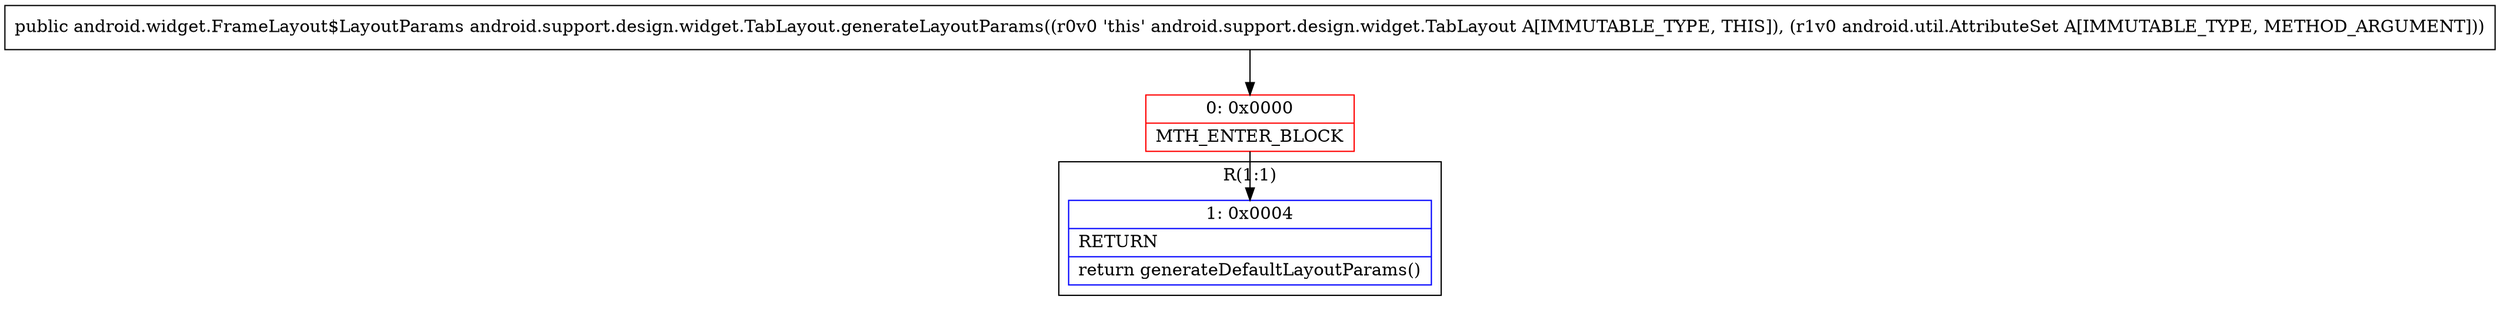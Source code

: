 digraph "CFG forandroid.support.design.widget.TabLayout.generateLayoutParams(Landroid\/util\/AttributeSet;)Landroid\/widget\/FrameLayout$LayoutParams;" {
subgraph cluster_Region_274574104 {
label = "R(1:1)";
node [shape=record,color=blue];
Node_1 [shape=record,label="{1\:\ 0x0004|RETURN\l|return generateDefaultLayoutParams()\l}"];
}
Node_0 [shape=record,color=red,label="{0\:\ 0x0000|MTH_ENTER_BLOCK\l}"];
MethodNode[shape=record,label="{public android.widget.FrameLayout$LayoutParams android.support.design.widget.TabLayout.generateLayoutParams((r0v0 'this' android.support.design.widget.TabLayout A[IMMUTABLE_TYPE, THIS]), (r1v0 android.util.AttributeSet A[IMMUTABLE_TYPE, METHOD_ARGUMENT])) }"];
MethodNode -> Node_0;
Node_0 -> Node_1;
}

